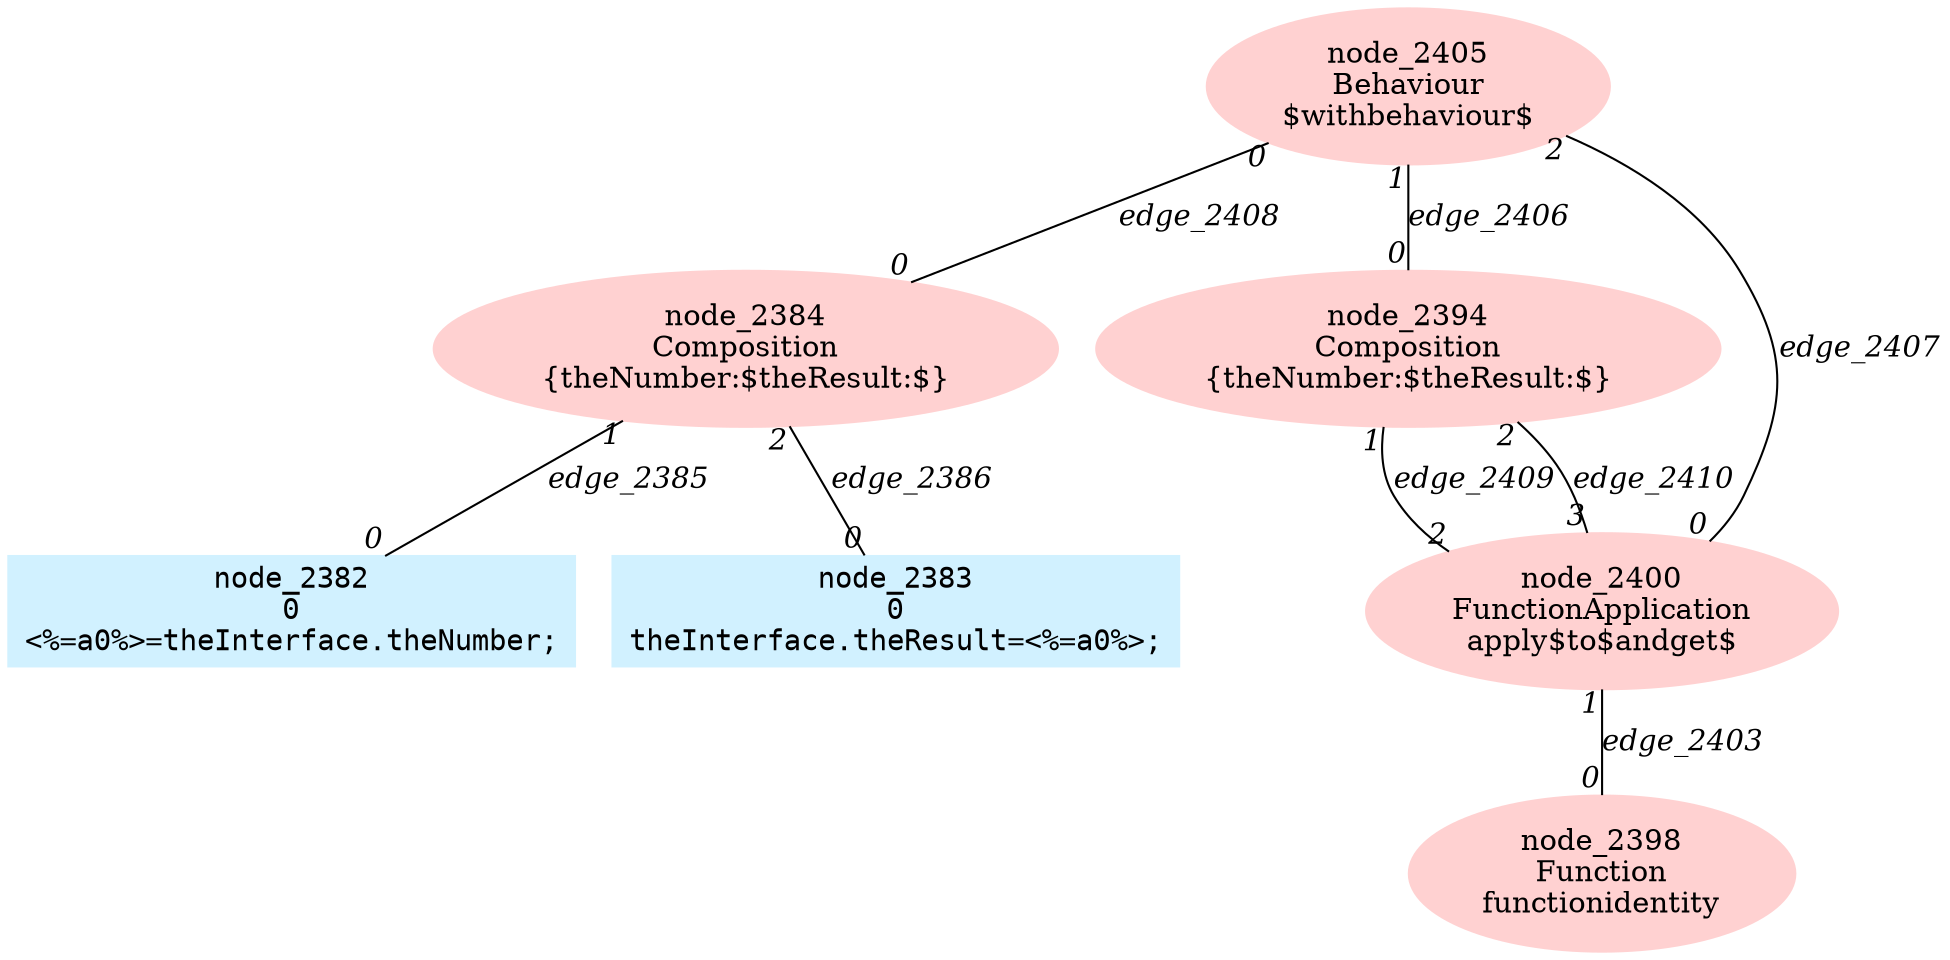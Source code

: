 digraph g{node_2384 [shape=ellipse, style=filled, color="#ffd1d1", label="node_2384
Composition
{theNumber:$theResult:$}" ]
node_2394 [shape=ellipse, style=filled, color="#ffd1d1", label="node_2394
Composition
{theNumber:$theResult:$}" ]
node_2398 [shape=ellipse, style=filled, color="#ffd1d1", label="node_2398
Function
functionidentity" ]
node_2400 [shape=ellipse, style=filled, color="#ffd1d1", label="node_2400
FunctionApplication
apply$to$andget$" ]
node_2405 [shape=ellipse, style=filled, color="#ffd1d1", label="node_2405
Behaviour
$withbehaviour$" ]
node_2382 [shape=box, style=filled, color="#d1f1ff", fontname="Courier", label="node_2382
0
<%=a0%>=theInterface.theNumber;
" ]
node_2383 [shape=box, style=filled, color="#d1f1ff", fontname="Courier", label="node_2383
0
theInterface.theResult=<%=a0%>;
" ]
node_2384 -> node_2382 [dir=none, arrowHead=none, fontname="Times-Italic", label="edge_2385",  headlabel="0", taillabel="1" ]
node_2384 -> node_2383 [dir=none, arrowHead=none, fontname="Times-Italic", label="edge_2386",  headlabel="0", taillabel="2" ]
node_2400 -> node_2398 [dir=none, arrowHead=none, fontname="Times-Italic", label="edge_2403",  headlabel="0", taillabel="1" ]
node_2405 -> node_2394 [dir=none, arrowHead=none, fontname="Times-Italic", label="edge_2406",  headlabel="0", taillabel="1" ]
node_2405 -> node_2400 [dir=none, arrowHead=none, fontname="Times-Italic", label="edge_2407",  headlabel="0", taillabel="2" ]
node_2405 -> node_2384 [dir=none, arrowHead=none, fontname="Times-Italic", label="edge_2408",  headlabel="0", taillabel="0" ]
node_2394 -> node_2400 [dir=none, arrowHead=none, fontname="Times-Italic", label="edge_2409",  headlabel="2", taillabel="1" ]
node_2394 -> node_2400 [dir=none, arrowHead=none, fontname="Times-Italic", label="edge_2410",  headlabel="3", taillabel="2" ]
}